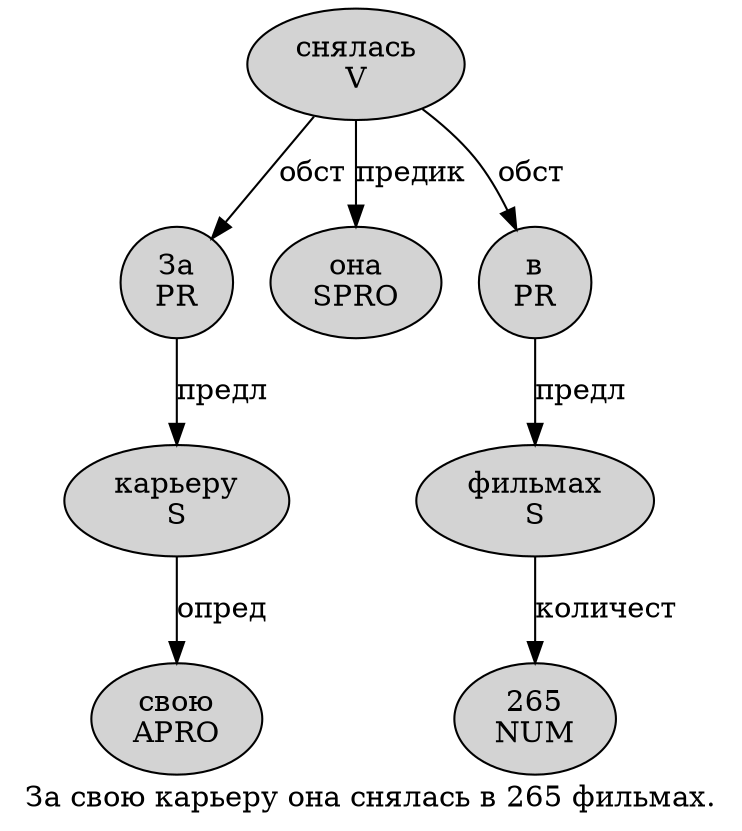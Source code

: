 digraph SENTENCE_1132 {
	graph [label="За свою карьеру она снялась в 265 фильмах."]
	node [style=filled]
		0 [label="За
PR" color="" fillcolor=lightgray penwidth=1 shape=ellipse]
		1 [label="свою
APRO" color="" fillcolor=lightgray penwidth=1 shape=ellipse]
		2 [label="карьеру
S" color="" fillcolor=lightgray penwidth=1 shape=ellipse]
		3 [label="она
SPRO" color="" fillcolor=lightgray penwidth=1 shape=ellipse]
		4 [label="снялась
V" color="" fillcolor=lightgray penwidth=1 shape=ellipse]
		5 [label="в
PR" color="" fillcolor=lightgray penwidth=1 shape=ellipse]
		6 [label="265
NUM" color="" fillcolor=lightgray penwidth=1 shape=ellipse]
		7 [label="фильмах
S" color="" fillcolor=lightgray penwidth=1 shape=ellipse]
			4 -> 0 [label="обст"]
			4 -> 3 [label="предик"]
			4 -> 5 [label="обст"]
			2 -> 1 [label="опред"]
			5 -> 7 [label="предл"]
			7 -> 6 [label="количест"]
			0 -> 2 [label="предл"]
}